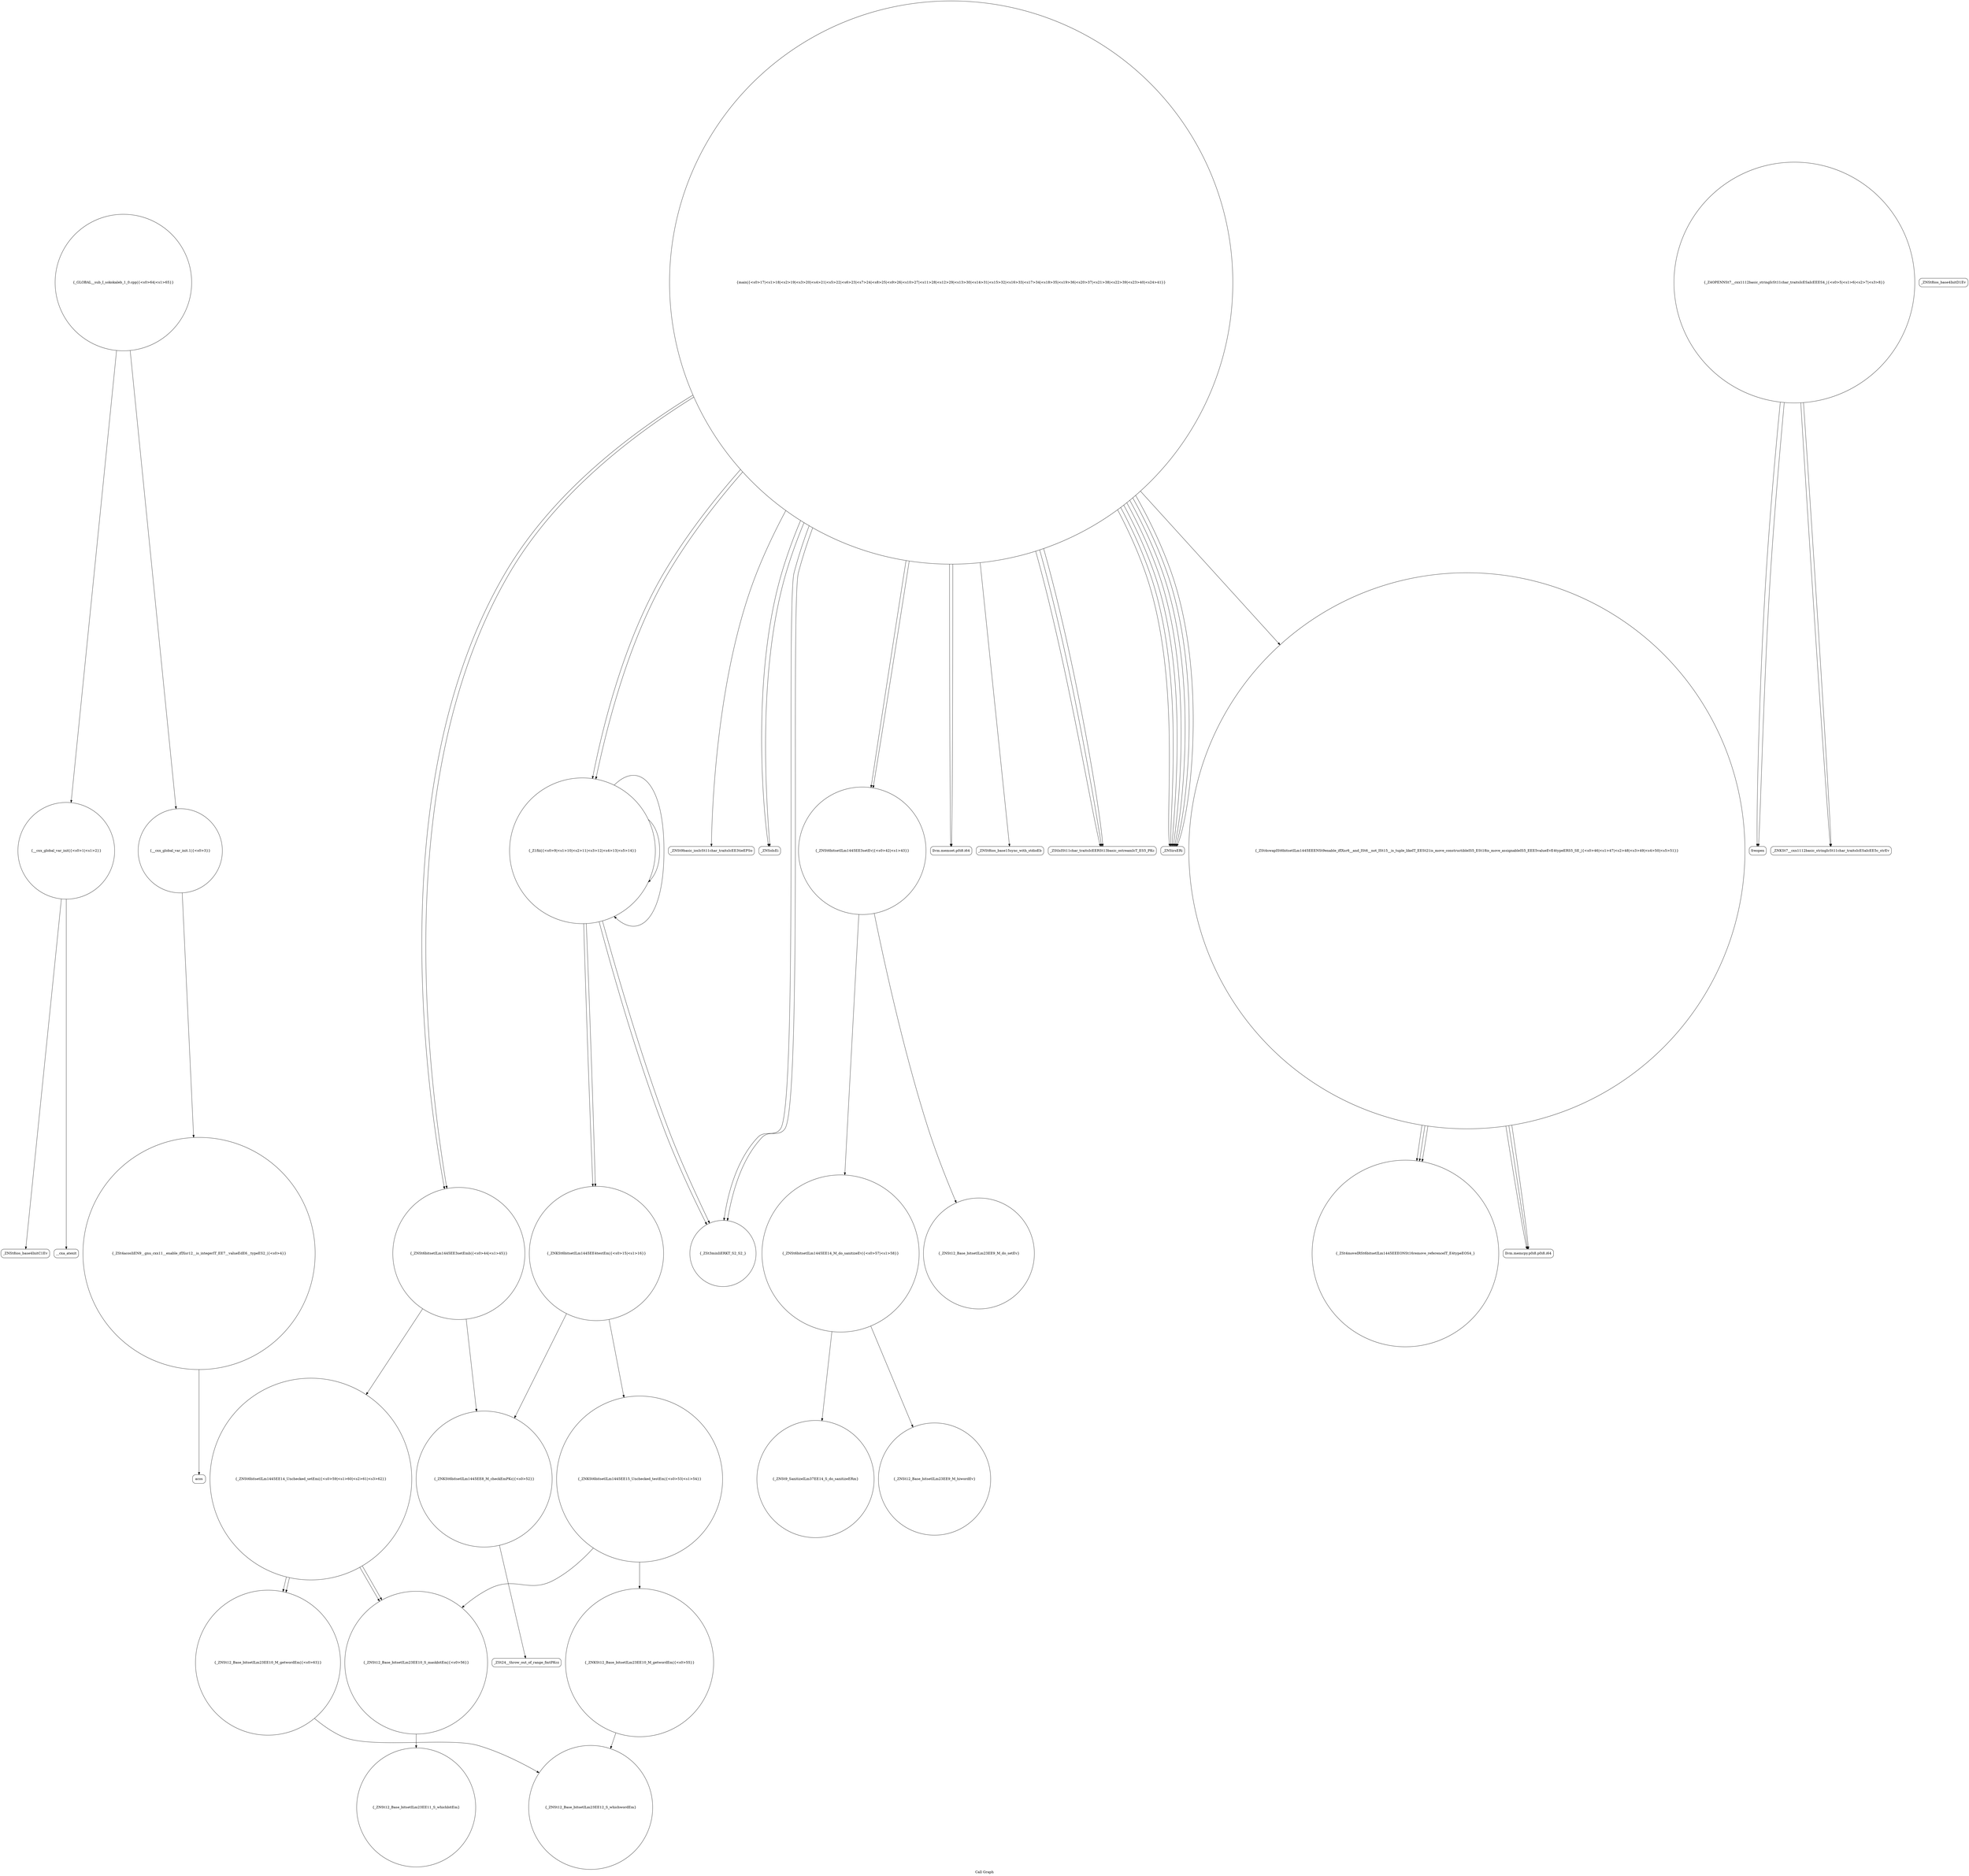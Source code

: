 digraph "Call Graph" {
	label="Call Graph";

	Node0x55bef7dc1160 [shape=record,shape=circle,label="{__cxx_global_var_init|{<s0>1|<s1>2}}"];
	Node0x55bef7dc1160:s0 -> Node0x55bef7dc15f0[color=black];
	Node0x55bef7dc1160:s1 -> Node0x55bef7dc16f0[color=black];
	Node0x55bef7dc2270 [shape=record,shape=circle,label="{_ZNKSt12_Base_bitsetILm23EE10_M_getwordEm|{<s0>55}}"];
	Node0x55bef7dc2270:s0 -> Node0x55bef7dc2370[color=black];
	Node0x55bef7dc18f0 [shape=record,shape=Mrecord,label="{freopen}"];
	Node0x55bef7dc25f0 [shape=record,shape=circle,label="{_ZNSt12_Base_bitsetILm23EE9_M_hiwordEv}"];
	Node0x55bef7dc1c70 [shape=record,shape=Mrecord,label="{_ZNSt9basic_iosIcSt11char_traitsIcEE3tieEPSo}"];
	Node0x55bef7dc1ff0 [shape=record,shape=Mrecord,label="{_ZNSolsEi}"];
	Node0x55bef7dc1670 [shape=record,shape=Mrecord,label="{_ZNSt8ios_base4InitD1Ev}"];
	Node0x55bef7dc2370 [shape=record,shape=circle,label="{_ZNSt12_Base_bitsetILm23EE12_S_whichwordEm}"];
	Node0x55bef7dc19f0 [shape=record,shape=circle,label="{_Z1fiii|{<s0>9|<s1>10|<s2>11|<s3>12|<s4>13|<s5>14}}"];
	Node0x55bef7dc19f0:s0 -> Node0x55bef7dc1a70[color=black];
	Node0x55bef7dc19f0:s1 -> Node0x55bef7dc19f0[color=black];
	Node0x55bef7dc19f0:s2 -> Node0x55bef7dc1af0[color=black];
	Node0x55bef7dc19f0:s3 -> Node0x55bef7dc1a70[color=black];
	Node0x55bef7dc19f0:s4 -> Node0x55bef7dc19f0[color=black];
	Node0x55bef7dc19f0:s5 -> Node0x55bef7dc1af0[color=black];
	Node0x55bef7dc26f0 [shape=record,shape=circle,label="{_ZNSt12_Base_bitsetILm23EE10_M_getwordEm|{<s0>63}}"];
	Node0x55bef7dc26f0:s0 -> Node0x55bef7dc2370[color=black];
	Node0x55bef7dc1d70 [shape=record,shape=circle,label="{_ZNSt6bitsetILm1445EE3setEv|{<s0>42|<s1>43}}"];
	Node0x55bef7dc1d70:s0 -> Node0x55bef7dc2470[color=black];
	Node0x55bef7dc1d70:s1 -> Node0x55bef7dc24f0[color=black];
	Node0x55bef7dc20f0 [shape=record,shape=circle,label="{_ZNKSt6bitsetILm1445EE8_M_checkEmPKc|{<s0>52}}"];
	Node0x55bef7dc20f0:s0 -> Node0x55bef7dc21f0[color=black];
	Node0x55bef7dc1770 [shape=record,shape=circle,label="{__cxx_global_var_init.1|{<s0>3}}"];
	Node0x55bef7dc1770:s0 -> Node0x55bef7dc17f0[color=black];
	Node0x55bef7dc2470 [shape=record,shape=circle,label="{_ZNSt12_Base_bitsetILm23EE9_M_do_setEv}"];
	Node0x55bef7dc1af0 [shape=record,shape=circle,label="{_ZSt3minIiERKT_S2_S2_}"];
	Node0x55bef7dc27f0 [shape=record,shape=Mrecord,label="{llvm.memcpy.p0i8.p0i8.i64}"];
	Node0x55bef7dc1e70 [shape=record,shape=Mrecord,label="{llvm.memset.p0i8.i64}"];
	Node0x55bef7dc21f0 [shape=record,shape=Mrecord,label="{_ZSt24__throw_out_of_range_fmtPKcz}"];
	Node0x55bef7dc1870 [shape=record,shape=circle,label="{_Z4OPENNSt7__cxx1112basic_stringIcSt11char_traitsIcESaIcEEES4_|{<s0>5|<s1>6|<s2>7|<s3>8}}"];
	Node0x55bef7dc1870:s0 -> Node0x55bef7dc1970[color=black];
	Node0x55bef7dc1870:s1 -> Node0x55bef7dc18f0[color=black];
	Node0x55bef7dc1870:s2 -> Node0x55bef7dc1970[color=black];
	Node0x55bef7dc1870:s3 -> Node0x55bef7dc18f0[color=black];
	Node0x55bef7dc2570 [shape=record,shape=circle,label="{_ZNSt9_SanitizeILm37EE14_S_do_sanitizeERm}"];
	Node0x55bef7dc1bf0 [shape=record,shape=Mrecord,label="{_ZNSt8ios_base15sync_with_stdioEb}"];
	Node0x55bef7dc1f70 [shape=record,shape=Mrecord,label="{_ZStlsISt11char_traitsIcEERSt13basic_ostreamIcT_ES5_PKc}"];
	Node0x55bef7dc15f0 [shape=record,shape=Mrecord,label="{_ZNSt8ios_base4InitC1Ev}"];
	Node0x55bef7dc22f0 [shape=record,shape=circle,label="{_ZNSt12_Base_bitsetILm23EE10_S_maskbitEm|{<s0>56}}"];
	Node0x55bef7dc22f0:s0 -> Node0x55bef7dc23f0[color=black];
	Node0x55bef7dc1970 [shape=record,shape=Mrecord,label="{_ZNKSt7__cxx1112basic_stringIcSt11char_traitsIcESaIcEE5c_strEv}"];
	Node0x55bef7dc2670 [shape=record,shape=circle,label="{_ZNSt6bitsetILm1445EE14_Unchecked_setEmi|{<s0>59|<s1>60|<s2>61|<s3>62}}"];
	Node0x55bef7dc2670:s0 -> Node0x55bef7dc22f0[color=black];
	Node0x55bef7dc2670:s1 -> Node0x55bef7dc26f0[color=black];
	Node0x55bef7dc2670:s2 -> Node0x55bef7dc22f0[color=black];
	Node0x55bef7dc2670:s3 -> Node0x55bef7dc26f0[color=black];
	Node0x55bef7dc1cf0 [shape=record,shape=Mrecord,label="{_ZNSirsERi}"];
	Node0x55bef7dc2070 [shape=record,shape=Mrecord,label="{acos}"];
	Node0x55bef7dc16f0 [shape=record,shape=Mrecord,label="{__cxa_atexit}"];
	Node0x55bef7dc23f0 [shape=record,shape=circle,label="{_ZNSt12_Base_bitsetILm23EE11_S_whichbitEm}"];
	Node0x55bef7dc1a70 [shape=record,shape=circle,label="{_ZNKSt6bitsetILm1445EE4testEm|{<s0>15|<s1>16}}"];
	Node0x55bef7dc1a70:s0 -> Node0x55bef7dc20f0[color=black];
	Node0x55bef7dc1a70:s1 -> Node0x55bef7dc2170[color=black];
	Node0x55bef7dc2770 [shape=record,shape=circle,label="{_ZSt4moveIRSt6bitsetILm1445EEEONSt16remove_referenceIT_E4typeEOS4_}"];
	Node0x55bef7dc1df0 [shape=record,shape=circle,label="{_ZNSt6bitsetILm1445EE3setEmb|{<s0>44|<s1>45}}"];
	Node0x55bef7dc1df0:s0 -> Node0x55bef7dc20f0[color=black];
	Node0x55bef7dc1df0:s1 -> Node0x55bef7dc2670[color=black];
	Node0x55bef7dc2170 [shape=record,shape=circle,label="{_ZNKSt6bitsetILm1445EE15_Unchecked_testEm|{<s0>53|<s1>54}}"];
	Node0x55bef7dc2170:s0 -> Node0x55bef7dc2270[color=black];
	Node0x55bef7dc2170:s1 -> Node0x55bef7dc22f0[color=black];
	Node0x55bef7dc17f0 [shape=record,shape=circle,label="{_ZSt4acosIiEN9__gnu_cxx11__enable_ifIXsr12__is_integerIT_EE7__valueEdE6__typeES2_|{<s0>4}}"];
	Node0x55bef7dc17f0:s0 -> Node0x55bef7dc2070[color=black];
	Node0x55bef7dc24f0 [shape=record,shape=circle,label="{_ZNSt6bitsetILm1445EE14_M_do_sanitizeEv|{<s0>57|<s1>58}}"];
	Node0x55bef7dc24f0:s0 -> Node0x55bef7dc25f0[color=black];
	Node0x55bef7dc24f0:s1 -> Node0x55bef7dc2570[color=black];
	Node0x55bef7dc1b70 [shape=record,shape=circle,label="{main|{<s0>17|<s1>18|<s2>19|<s3>20|<s4>21|<s5>22|<s6>23|<s7>24|<s8>25|<s9>26|<s10>27|<s11>28|<s12>29|<s13>30|<s14>31|<s15>32|<s16>33|<s17>34|<s18>35|<s19>36|<s20>37|<s21>38|<s22>39|<s23>40|<s24>41}}"];
	Node0x55bef7dc1b70:s0 -> Node0x55bef7dc1bf0[color=black];
	Node0x55bef7dc1b70:s1 -> Node0x55bef7dc1c70[color=black];
	Node0x55bef7dc1b70:s2 -> Node0x55bef7dc1cf0[color=black];
	Node0x55bef7dc1b70:s3 -> Node0x55bef7dc1cf0[color=black];
	Node0x55bef7dc1b70:s4 -> Node0x55bef7dc1cf0[color=black];
	Node0x55bef7dc1b70:s5 -> Node0x55bef7dc1d70[color=black];
	Node0x55bef7dc1b70:s6 -> Node0x55bef7dc1d70[color=black];
	Node0x55bef7dc1b70:s7 -> Node0x55bef7dc1cf0[color=black];
	Node0x55bef7dc1b70:s8 -> Node0x55bef7dc1cf0[color=black];
	Node0x55bef7dc1b70:s9 -> Node0x55bef7dc1df0[color=black];
	Node0x55bef7dc1b70:s10 -> Node0x55bef7dc1cf0[color=black];
	Node0x55bef7dc1b70:s11 -> Node0x55bef7dc1cf0[color=black];
	Node0x55bef7dc1b70:s12 -> Node0x55bef7dc1df0[color=black];
	Node0x55bef7dc1b70:s13 -> Node0x55bef7dc1e70[color=black];
	Node0x55bef7dc1b70:s14 -> Node0x55bef7dc19f0[color=black];
	Node0x55bef7dc1b70:s15 -> Node0x55bef7dc1af0[color=black];
	Node0x55bef7dc1b70:s16 -> Node0x55bef7dc1ef0[color=black];
	Node0x55bef7dc1b70:s17 -> Node0x55bef7dc1e70[color=black];
	Node0x55bef7dc1b70:s18 -> Node0x55bef7dc19f0[color=black];
	Node0x55bef7dc1b70:s19 -> Node0x55bef7dc1af0[color=black];
	Node0x55bef7dc1b70:s20 -> Node0x55bef7dc1f70[color=black];
	Node0x55bef7dc1b70:s21 -> Node0x55bef7dc1ff0[color=black];
	Node0x55bef7dc1b70:s22 -> Node0x55bef7dc1f70[color=black];
	Node0x55bef7dc1b70:s23 -> Node0x55bef7dc1ff0[color=black];
	Node0x55bef7dc1b70:s24 -> Node0x55bef7dc1f70[color=black];
	Node0x55bef7dc2870 [shape=record,shape=circle,label="{_GLOBAL__sub_I_sokokaleb_1_0.cpp|{<s0>64|<s1>65}}"];
	Node0x55bef7dc2870:s0 -> Node0x55bef7dc1160[color=black];
	Node0x55bef7dc2870:s1 -> Node0x55bef7dc1770[color=black];
	Node0x55bef7dc1ef0 [shape=record,shape=circle,label="{_ZSt4swapISt6bitsetILm1445EEENSt9enable_ifIXsr6__and_ISt6__not_ISt15__is_tuple_likeIT_EESt21is_move_constructibleIS5_ESt18is_move_assignableIS5_EEE5valueEvE4typeERS5_SE_|{<s0>46|<s1>47|<s2>48|<s3>49|<s4>50|<s5>51}}"];
	Node0x55bef7dc1ef0:s0 -> Node0x55bef7dc2770[color=black];
	Node0x55bef7dc1ef0:s1 -> Node0x55bef7dc27f0[color=black];
	Node0x55bef7dc1ef0:s2 -> Node0x55bef7dc2770[color=black];
	Node0x55bef7dc1ef0:s3 -> Node0x55bef7dc27f0[color=black];
	Node0x55bef7dc1ef0:s4 -> Node0x55bef7dc2770[color=black];
	Node0x55bef7dc1ef0:s5 -> Node0x55bef7dc27f0[color=black];
}
